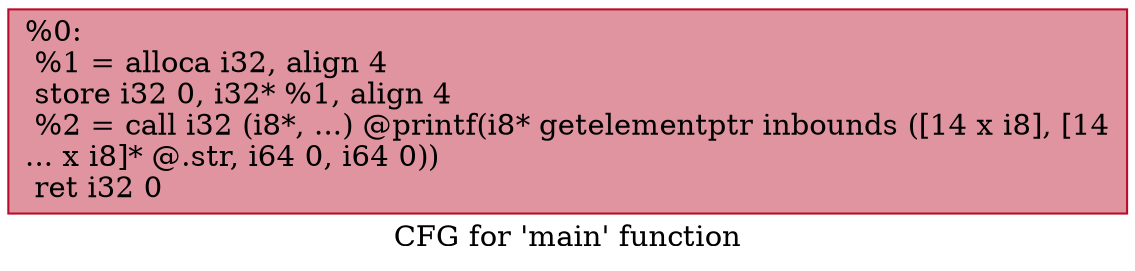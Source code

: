 digraph "CFG for 'main' function" {
	label="CFG for 'main' function";

	Node0x600003ffc140 [shape=record,color="#b70d28ff", style=filled, fillcolor="#b70d2870",label="{%0:\l  %1 = alloca i32, align 4\l  store i32 0, i32* %1, align 4\l  %2 = call i32 (i8*, ...) @printf(i8* getelementptr inbounds ([14 x i8], [14\l... x i8]* @.str, i64 0, i64 0))\l  ret i32 0\l}"];
}
